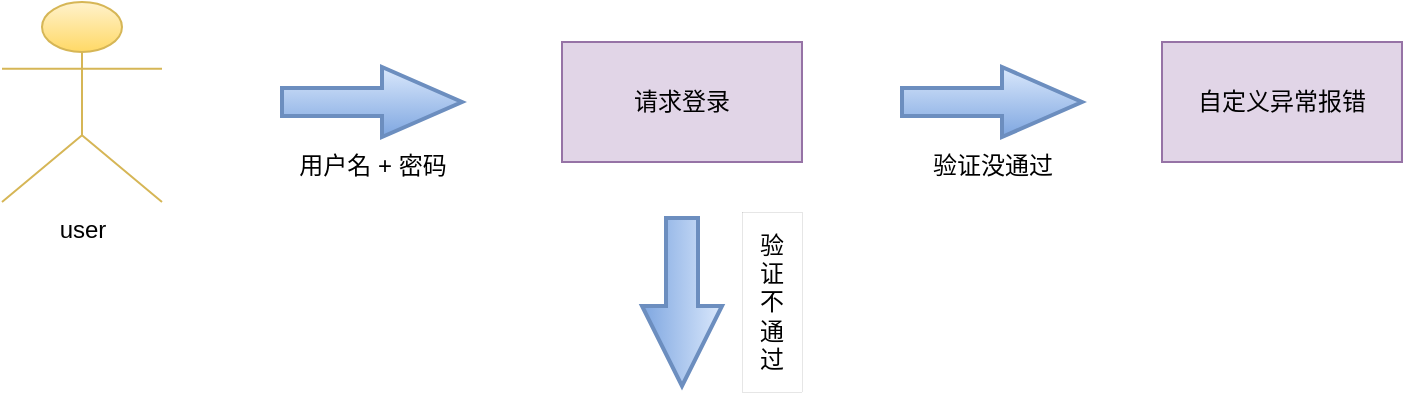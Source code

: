 <mxfile version="21.7.1" type="github">
  <diagram name="第 1 页" id="Z0AXajfdGdvqmnPmmERQ">
    <mxGraphModel dx="1434" dy="774" grid="1" gridSize="10" guides="1" tooltips="1" connect="1" arrows="1" fold="1" page="1" pageScale="1" pageWidth="827" pageHeight="1169" math="0" shadow="0">
      <root>
        <mxCell id="0" />
        <mxCell id="1" parent="0" />
        <mxCell id="zzMEKj-JJIgcN96Cs7aU-1" value="user" style="shape=umlActor;verticalLabelPosition=bottom;verticalAlign=top;html=1;fillColor=#fff2cc;strokeColor=#d6b656;gradientColor=#ffd966;" vertex="1" parent="1">
          <mxGeometry x="40" y="40" width="80" height="100" as="geometry" />
        </mxCell>
        <mxCell id="zzMEKj-JJIgcN96Cs7aU-2" value="用户名 + 密码" style="verticalLabelPosition=bottom;verticalAlign=top;html=1;strokeWidth=2;shape=mxgraph.arrows2.arrow;dy=0.6;dx=40;notch=0;fillColor=#dae8fc;gradientColor=#7ea6e0;strokeColor=#6c8ebf;" vertex="1" parent="1">
          <mxGeometry x="180" y="72.5" width="90" height="35" as="geometry" />
        </mxCell>
        <mxCell id="zzMEKj-JJIgcN96Cs7aU-5" value="请求登录" style="rounded=0;whiteSpace=wrap;html=1;fillColor=#e1d5e7;strokeColor=#9673a6;" vertex="1" parent="1">
          <mxGeometry x="320" y="60" width="120" height="60" as="geometry" />
        </mxCell>
        <mxCell id="zzMEKj-JJIgcN96Cs7aU-8" value="验证没通过" style="verticalLabelPosition=bottom;verticalAlign=top;html=1;strokeWidth=2;shape=mxgraph.arrows2.arrow;dy=0.6;dx=40;notch=0;fillColor=#dae8fc;gradientColor=#7ea6e0;strokeColor=#6c8ebf;" vertex="1" parent="1">
          <mxGeometry x="490" y="72.5" width="90" height="35" as="geometry" />
        </mxCell>
        <mxCell id="zzMEKj-JJIgcN96Cs7aU-11" value="自定义异常报错" style="rounded=0;whiteSpace=wrap;html=1;fillColor=#e1d5e7;strokeColor=#9673a6;" vertex="1" parent="1">
          <mxGeometry x="620" y="60" width="120" height="60" as="geometry" />
        </mxCell>
        <mxCell id="zzMEKj-JJIgcN96Cs7aU-16" value="" style="verticalLabelPosition=top;verticalAlign=bottom;html=1;strokeWidth=2;shape=mxgraph.arrows2.arrow;dy=0.6;dx=40;notch=0;rotation=90;fillColor=#dae8fc;strokeColor=#6c8ebf;gradientColor=#7ea6e0;labelPosition=center;align=center;" vertex="1" parent="1">
          <mxGeometry x="338" y="170" width="84" height="40" as="geometry" />
        </mxCell>
        <mxCell id="zzMEKj-JJIgcN96Cs7aU-17" value="&lt;div&gt;验&lt;/div&gt;&lt;div&gt;证&lt;/div&gt;&lt;div&gt;不&lt;/div&gt;&lt;div&gt;通&lt;/div&gt;&lt;div&gt;过&lt;/div&gt;" style="rounded=0;whiteSpace=wrap;html=1;strokeWidth=0;" vertex="1" parent="1">
          <mxGeometry x="410" y="145" width="30" height="90" as="geometry" />
        </mxCell>
      </root>
    </mxGraphModel>
  </diagram>
</mxfile>
